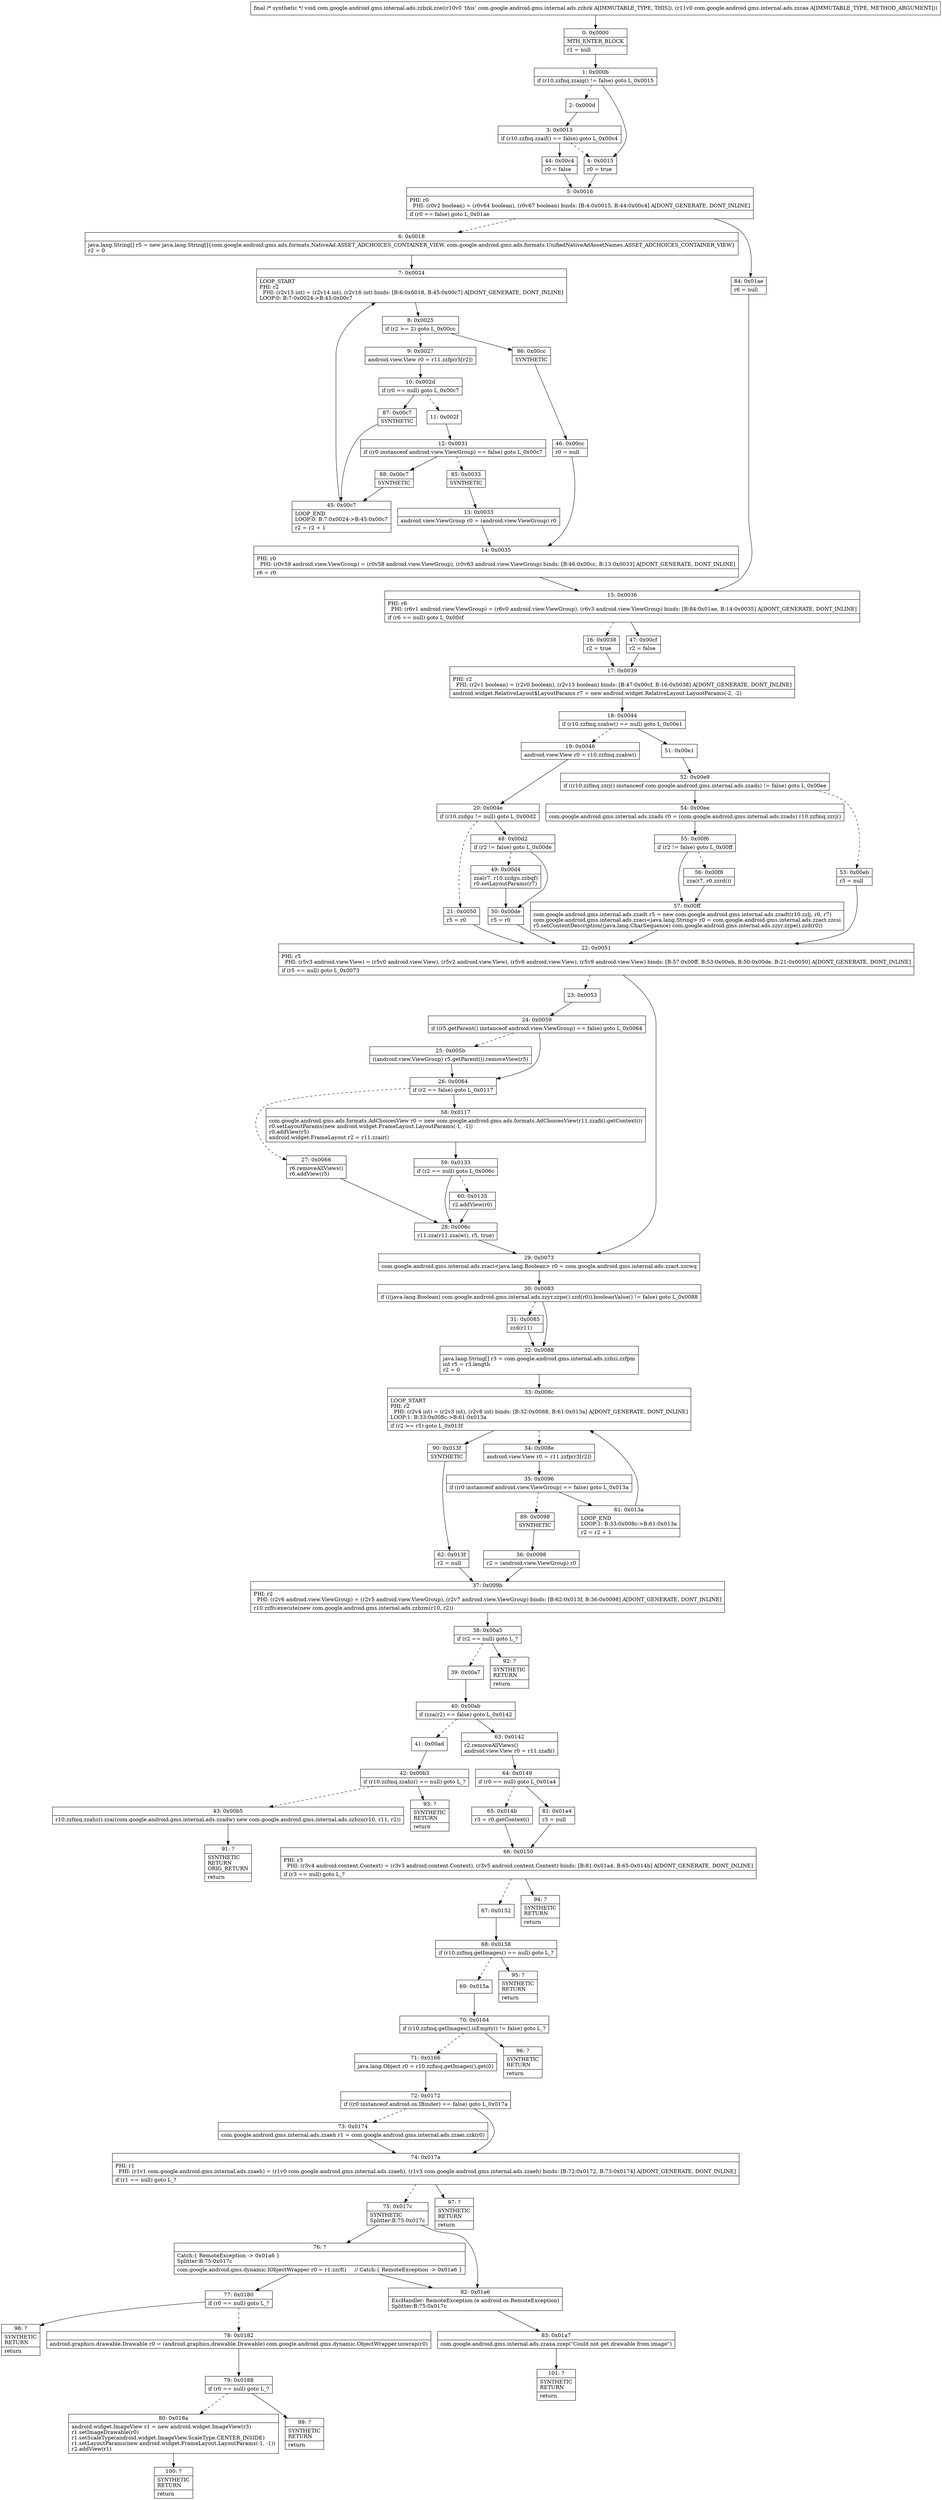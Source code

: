 digraph "CFG forcom.google.android.gms.internal.ads.zzbzk.zze(Lcom\/google\/android\/gms\/internal\/ads\/zzcaa;)V" {
Node_0 [shape=record,label="{0\:\ 0x0000|MTH_ENTER_BLOCK\l|r1 = null\l}"];
Node_1 [shape=record,label="{1\:\ 0x000b|if (r10.zzfnq.zzaig() != false) goto L_0x0015\l}"];
Node_2 [shape=record,label="{2\:\ 0x000d}"];
Node_3 [shape=record,label="{3\:\ 0x0013|if (r10.zzfnq.zzaif() == false) goto L_0x00c4\l}"];
Node_4 [shape=record,label="{4\:\ 0x0015|r0 = true\l}"];
Node_5 [shape=record,label="{5\:\ 0x0016|PHI: r0 \l  PHI: (r0v2 boolean) = (r0v64 boolean), (r0v67 boolean) binds: [B:4:0x0015, B:44:0x00c4] A[DONT_GENERATE, DONT_INLINE]\l|if (r0 == false) goto L_0x01ae\l}"];
Node_6 [shape=record,label="{6\:\ 0x0018|java.lang.String[] r5 = new java.lang.String[]\{com.google.android.gms.ads.formats.NativeAd.ASSET_ADCHOICES_CONTAINER_VIEW, com.google.android.gms.ads.formats.UnifiedNativeAdAssetNames.ASSET_ADCHOICES_CONTAINER_VIEW\}\lr2 = 0\l}"];
Node_7 [shape=record,label="{7\:\ 0x0024|LOOP_START\lPHI: r2 \l  PHI: (r2v15 int) = (r2v14 int), (r2v16 int) binds: [B:6:0x0018, B:45:0x00c7] A[DONT_GENERATE, DONT_INLINE]\lLOOP:0: B:7:0x0024\-\>B:45:0x00c7\l}"];
Node_8 [shape=record,label="{8\:\ 0x0025|if (r2 \>= 2) goto L_0x00cc\l}"];
Node_9 [shape=record,label="{9\:\ 0x0027|android.view.View r0 = r11.zzfp(r5[r2])\l}"];
Node_10 [shape=record,label="{10\:\ 0x002d|if (r0 == null) goto L_0x00c7\l}"];
Node_11 [shape=record,label="{11\:\ 0x002f}"];
Node_12 [shape=record,label="{12\:\ 0x0031|if ((r0 instanceof android.view.ViewGroup) == false) goto L_0x00c7\l}"];
Node_13 [shape=record,label="{13\:\ 0x0033|android.view.ViewGroup r0 = (android.view.ViewGroup) r0\l}"];
Node_14 [shape=record,label="{14\:\ 0x0035|PHI: r0 \l  PHI: (r0v59 android.view.ViewGroup) = (r0v58 android.view.ViewGroup), (r0v63 android.view.ViewGroup) binds: [B:46:0x00cc, B:13:0x0033] A[DONT_GENERATE, DONT_INLINE]\l|r6 = r0\l}"];
Node_15 [shape=record,label="{15\:\ 0x0036|PHI: r6 \l  PHI: (r6v1 android.view.ViewGroup) = (r6v0 android.view.ViewGroup), (r6v3 android.view.ViewGroup) binds: [B:84:0x01ae, B:14:0x0035] A[DONT_GENERATE, DONT_INLINE]\l|if (r6 == null) goto L_0x00cf\l}"];
Node_16 [shape=record,label="{16\:\ 0x0038|r2 = true\l}"];
Node_17 [shape=record,label="{17\:\ 0x0039|PHI: r2 \l  PHI: (r2v1 boolean) = (r2v0 boolean), (r2v13 boolean) binds: [B:47:0x00cf, B:16:0x0038] A[DONT_GENERATE, DONT_INLINE]\l|android.widget.RelativeLayout$LayoutParams r7 = new android.widget.RelativeLayout.LayoutParams(\-2, \-2)\l}"];
Node_18 [shape=record,label="{18\:\ 0x0044|if (r10.zzfmq.zzahw() == null) goto L_0x00e1\l}"];
Node_19 [shape=record,label="{19\:\ 0x0046|android.view.View r0 = r10.zzfmq.zzahw()\l}"];
Node_20 [shape=record,label="{20\:\ 0x004e|if (r10.zzdgu != null) goto L_0x00d2\l}"];
Node_21 [shape=record,label="{21\:\ 0x0050|r5 = r0\l}"];
Node_22 [shape=record,label="{22\:\ 0x0051|PHI: r5 \l  PHI: (r5v3 android.view.View) = (r5v0 android.view.View), (r5v2 android.view.View), (r5v6 android.view.View), (r5v9 android.view.View) binds: [B:57:0x00ff, B:53:0x00eb, B:50:0x00de, B:21:0x0050] A[DONT_GENERATE, DONT_INLINE]\l|if (r5 == null) goto L_0x0073\l}"];
Node_23 [shape=record,label="{23\:\ 0x0053}"];
Node_24 [shape=record,label="{24\:\ 0x0059|if ((r5.getParent() instanceof android.view.ViewGroup) == false) goto L_0x0064\l}"];
Node_25 [shape=record,label="{25\:\ 0x005b|((android.view.ViewGroup) r5.getParent()).removeView(r5)\l}"];
Node_26 [shape=record,label="{26\:\ 0x0064|if (r2 == false) goto L_0x0117\l}"];
Node_27 [shape=record,label="{27\:\ 0x0066|r6.removeAllViews()\lr6.addView(r5)\l}"];
Node_28 [shape=record,label="{28\:\ 0x006c|r11.zza(r11.zzaiw(), r5, true)\l}"];
Node_29 [shape=record,label="{29\:\ 0x0073|com.google.android.gms.internal.ads.zzaci\<java.lang.Boolean\> r0 = com.google.android.gms.internal.ads.zzact.zzcwq\l}"];
Node_30 [shape=record,label="{30\:\ 0x0083|if (((java.lang.Boolean) com.google.android.gms.internal.ads.zzyr.zzpe().zzd(r0)).booleanValue() != false) goto L_0x0088\l}"];
Node_31 [shape=record,label="{31\:\ 0x0085|zzd(r11)\l}"];
Node_32 [shape=record,label="{32\:\ 0x0088|java.lang.String[] r3 = com.google.android.gms.internal.ads.zzbzi.zzfpm\lint r5 = r3.length\lr2 = 0\l}"];
Node_33 [shape=record,label="{33\:\ 0x008c|LOOP_START\lPHI: r2 \l  PHI: (r2v4 int) = (r2v3 int), (r2v8 int) binds: [B:32:0x0088, B:61:0x013a] A[DONT_GENERATE, DONT_INLINE]\lLOOP:1: B:33:0x008c\-\>B:61:0x013a\l|if (r2 \>= r5) goto L_0x013f\l}"];
Node_34 [shape=record,label="{34\:\ 0x008e|android.view.View r0 = r11.zzfp(r3[r2])\l}"];
Node_35 [shape=record,label="{35\:\ 0x0096|if ((r0 instanceof android.view.ViewGroup) == false) goto L_0x013a\l}"];
Node_36 [shape=record,label="{36\:\ 0x0098|r2 = (android.view.ViewGroup) r0\l}"];
Node_37 [shape=record,label="{37\:\ 0x009b|PHI: r2 \l  PHI: (r2v6 android.view.ViewGroup) = (r2v5 android.view.ViewGroup), (r2v7 android.view.ViewGroup) binds: [B:62:0x013f, B:36:0x0098] A[DONT_GENERATE, DONT_INLINE]\l|r10.zzfiv.execute(new com.google.android.gms.internal.ads.zzbzm(r10, r2))\l}"];
Node_38 [shape=record,label="{38\:\ 0x00a5|if (r2 == null) goto L_?\l}"];
Node_39 [shape=record,label="{39\:\ 0x00a7}"];
Node_40 [shape=record,label="{40\:\ 0x00ab|if (zza(r2) == false) goto L_0x0142\l}"];
Node_41 [shape=record,label="{41\:\ 0x00ad}"];
Node_42 [shape=record,label="{42\:\ 0x00b3|if (r10.zzfmq.zzahz() == null) goto L_?\l}"];
Node_43 [shape=record,label="{43\:\ 0x00b5|r10.zzfmq.zzahz().zza((com.google.android.gms.internal.ads.zzadw) new com.google.android.gms.internal.ads.zzbzn(r10, r11, r2))\l}"];
Node_44 [shape=record,label="{44\:\ 0x00c4|r0 = false\l}"];
Node_45 [shape=record,label="{45\:\ 0x00c7|LOOP_END\lLOOP:0: B:7:0x0024\-\>B:45:0x00c7\l|r2 = r2 + 1\l}"];
Node_46 [shape=record,label="{46\:\ 0x00cc|r0 = null\l}"];
Node_47 [shape=record,label="{47\:\ 0x00cf|r2 = false\l}"];
Node_48 [shape=record,label="{48\:\ 0x00d2|if (r2 != false) goto L_0x00de\l}"];
Node_49 [shape=record,label="{49\:\ 0x00d4|zza(r7, r10.zzdgu.zzbqf)\lr0.setLayoutParams(r7)\l}"];
Node_50 [shape=record,label="{50\:\ 0x00de|r5 = r0\l}"];
Node_51 [shape=record,label="{51\:\ 0x00e1}"];
Node_52 [shape=record,label="{52\:\ 0x00e9|if ((r10.zzfmq.zzrj() instanceof com.google.android.gms.internal.ads.zzads) != false) goto L_0x00ee\l}"];
Node_53 [shape=record,label="{53\:\ 0x00eb|r5 = null\l}"];
Node_54 [shape=record,label="{54\:\ 0x00ee|com.google.android.gms.internal.ads.zzads r0 = (com.google.android.gms.internal.ads.zzads) r10.zzfmq.zzrj()\l}"];
Node_55 [shape=record,label="{55\:\ 0x00f6|if (r2 != false) goto L_0x00ff\l}"];
Node_56 [shape=record,label="{56\:\ 0x00f8|zza(r7, r0.zzrd())\l}"];
Node_57 [shape=record,label="{57\:\ 0x00ff|com.google.android.gms.internal.ads.zzadt r5 = new com.google.android.gms.internal.ads.zzadt(r10.zzlj, r0, r7)\lcom.google.android.gms.internal.ads.zzaci\<java.lang.String\> r0 = com.google.android.gms.internal.ads.zzact.zzcsi\lr5.setContentDescription((java.lang.CharSequence) com.google.android.gms.internal.ads.zzyr.zzpe().zzd(r0))\l}"];
Node_58 [shape=record,label="{58\:\ 0x0117|com.google.android.gms.ads.formats.AdChoicesView r0 = new com.google.android.gms.ads.formats.AdChoicesView(r11.zzafi().getContext())\lr0.setLayoutParams(new android.widget.FrameLayout.LayoutParams(\-1, \-1))\lr0.addView(r5)\landroid.widget.FrameLayout r2 = r11.zzair()\l}"];
Node_59 [shape=record,label="{59\:\ 0x0133|if (r2 == null) goto L_0x006c\l}"];
Node_60 [shape=record,label="{60\:\ 0x0135|r2.addView(r0)\l}"];
Node_61 [shape=record,label="{61\:\ 0x013a|LOOP_END\lLOOP:1: B:33:0x008c\-\>B:61:0x013a\l|r2 = r2 + 1\l}"];
Node_62 [shape=record,label="{62\:\ 0x013f|r2 = null\l}"];
Node_63 [shape=record,label="{63\:\ 0x0142|r2.removeAllViews()\landroid.view.View r0 = r11.zzafi()\l}"];
Node_64 [shape=record,label="{64\:\ 0x0149|if (r0 == null) goto L_0x01a4\l}"];
Node_65 [shape=record,label="{65\:\ 0x014b|r3 = r0.getContext()\l}"];
Node_66 [shape=record,label="{66\:\ 0x0150|PHI: r3 \l  PHI: (r3v4 android.content.Context) = (r3v3 android.content.Context), (r3v5 android.content.Context) binds: [B:81:0x01a4, B:65:0x014b] A[DONT_GENERATE, DONT_INLINE]\l|if (r3 == null) goto L_?\l}"];
Node_67 [shape=record,label="{67\:\ 0x0152}"];
Node_68 [shape=record,label="{68\:\ 0x0158|if (r10.zzfmq.getImages() == null) goto L_?\l}"];
Node_69 [shape=record,label="{69\:\ 0x015a}"];
Node_70 [shape=record,label="{70\:\ 0x0164|if (r10.zzfmq.getImages().isEmpty() != false) goto L_?\l}"];
Node_71 [shape=record,label="{71\:\ 0x0166|java.lang.Object r0 = r10.zzfmq.getImages().get(0)\l}"];
Node_72 [shape=record,label="{72\:\ 0x0172|if ((r0 instanceof android.os.IBinder) == false) goto L_0x017a\l}"];
Node_73 [shape=record,label="{73\:\ 0x0174|com.google.android.gms.internal.ads.zzaeh r1 = com.google.android.gms.internal.ads.zzaei.zzk(r0)\l}"];
Node_74 [shape=record,label="{74\:\ 0x017a|PHI: r1 \l  PHI: (r1v1 com.google.android.gms.internal.ads.zzaeh) = (r1v0 com.google.android.gms.internal.ads.zzaeh), (r1v3 com.google.android.gms.internal.ads.zzaeh) binds: [B:72:0x0172, B:73:0x0174] A[DONT_GENERATE, DONT_INLINE]\l|if (r1 == null) goto L_?\l}"];
Node_75 [shape=record,label="{75\:\ 0x017c|SYNTHETIC\lSplitter:B:75:0x017c\l}"];
Node_76 [shape=record,label="{76\:\ ?|Catch:\{ RemoteException \-\> 0x01a6 \}\lSplitter:B:75:0x017c\l|com.google.android.gms.dynamic.IObjectWrapper r0 = r1.zzrf()     \/\/ Catch:\{ RemoteException \-\> 0x01a6 \}\l}"];
Node_77 [shape=record,label="{77\:\ 0x0180|if (r0 == null) goto L_?\l}"];
Node_78 [shape=record,label="{78\:\ 0x0182|android.graphics.drawable.Drawable r0 = (android.graphics.drawable.Drawable) com.google.android.gms.dynamic.ObjectWrapper.unwrap(r0)\l}"];
Node_79 [shape=record,label="{79\:\ 0x0188|if (r0 == null) goto L_?\l}"];
Node_80 [shape=record,label="{80\:\ 0x018a|android.widget.ImageView r1 = new android.widget.ImageView(r3)\lr1.setImageDrawable(r0)\lr1.setScaleType(android.widget.ImageView.ScaleType.CENTER_INSIDE)\lr1.setLayoutParams(new android.widget.FrameLayout.LayoutParams(\-1, \-1))\lr2.addView(r1)\l}"];
Node_81 [shape=record,label="{81\:\ 0x01a4|r3 = null\l}"];
Node_82 [shape=record,label="{82\:\ 0x01a6|ExcHandler: RemoteException (e android.os.RemoteException)\lSplitter:B:75:0x017c\l}"];
Node_83 [shape=record,label="{83\:\ 0x01a7|com.google.android.gms.internal.ads.zzaxa.zzep(\"Could not get drawable from image\")\l}"];
Node_84 [shape=record,label="{84\:\ 0x01ae|r6 = null\l}"];
Node_85 [shape=record,label="{85\:\ 0x0033|SYNTHETIC\l}"];
Node_86 [shape=record,label="{86\:\ 0x00cc|SYNTHETIC\l}"];
Node_87 [shape=record,label="{87\:\ 0x00c7|SYNTHETIC\l}"];
Node_88 [shape=record,label="{88\:\ 0x00c7|SYNTHETIC\l}"];
Node_89 [shape=record,label="{89\:\ 0x0098|SYNTHETIC\l}"];
Node_90 [shape=record,label="{90\:\ 0x013f|SYNTHETIC\l}"];
Node_91 [shape=record,label="{91\:\ ?|SYNTHETIC\lRETURN\lORIG_RETURN\l|return\l}"];
Node_92 [shape=record,label="{92\:\ ?|SYNTHETIC\lRETURN\l|return\l}"];
Node_93 [shape=record,label="{93\:\ ?|SYNTHETIC\lRETURN\l|return\l}"];
Node_94 [shape=record,label="{94\:\ ?|SYNTHETIC\lRETURN\l|return\l}"];
Node_95 [shape=record,label="{95\:\ ?|SYNTHETIC\lRETURN\l|return\l}"];
Node_96 [shape=record,label="{96\:\ ?|SYNTHETIC\lRETURN\l|return\l}"];
Node_97 [shape=record,label="{97\:\ ?|SYNTHETIC\lRETURN\l|return\l}"];
Node_98 [shape=record,label="{98\:\ ?|SYNTHETIC\lRETURN\l|return\l}"];
Node_99 [shape=record,label="{99\:\ ?|SYNTHETIC\lRETURN\l|return\l}"];
Node_100 [shape=record,label="{100\:\ ?|SYNTHETIC\lRETURN\l|return\l}"];
Node_101 [shape=record,label="{101\:\ ?|SYNTHETIC\lRETURN\l|return\l}"];
MethodNode[shape=record,label="{final \/* synthetic *\/ void com.google.android.gms.internal.ads.zzbzk.zze((r10v0 'this' com.google.android.gms.internal.ads.zzbzk A[IMMUTABLE_TYPE, THIS]), (r11v0 com.google.android.gms.internal.ads.zzcaa A[IMMUTABLE_TYPE, METHOD_ARGUMENT])) }"];
MethodNode -> Node_0;
Node_0 -> Node_1;
Node_1 -> Node_2[style=dashed];
Node_1 -> Node_4;
Node_2 -> Node_3;
Node_3 -> Node_4[style=dashed];
Node_3 -> Node_44;
Node_4 -> Node_5;
Node_5 -> Node_6[style=dashed];
Node_5 -> Node_84;
Node_6 -> Node_7;
Node_7 -> Node_8;
Node_8 -> Node_9[style=dashed];
Node_8 -> Node_86;
Node_9 -> Node_10;
Node_10 -> Node_11[style=dashed];
Node_10 -> Node_87;
Node_11 -> Node_12;
Node_12 -> Node_85[style=dashed];
Node_12 -> Node_88;
Node_13 -> Node_14;
Node_14 -> Node_15;
Node_15 -> Node_16[style=dashed];
Node_15 -> Node_47;
Node_16 -> Node_17;
Node_17 -> Node_18;
Node_18 -> Node_19[style=dashed];
Node_18 -> Node_51;
Node_19 -> Node_20;
Node_20 -> Node_21[style=dashed];
Node_20 -> Node_48;
Node_21 -> Node_22;
Node_22 -> Node_23[style=dashed];
Node_22 -> Node_29;
Node_23 -> Node_24;
Node_24 -> Node_25[style=dashed];
Node_24 -> Node_26;
Node_25 -> Node_26;
Node_26 -> Node_27[style=dashed];
Node_26 -> Node_58;
Node_27 -> Node_28;
Node_28 -> Node_29;
Node_29 -> Node_30;
Node_30 -> Node_31[style=dashed];
Node_30 -> Node_32;
Node_31 -> Node_32;
Node_32 -> Node_33;
Node_33 -> Node_34[style=dashed];
Node_33 -> Node_90;
Node_34 -> Node_35;
Node_35 -> Node_61;
Node_35 -> Node_89[style=dashed];
Node_36 -> Node_37;
Node_37 -> Node_38;
Node_38 -> Node_39[style=dashed];
Node_38 -> Node_92;
Node_39 -> Node_40;
Node_40 -> Node_41[style=dashed];
Node_40 -> Node_63;
Node_41 -> Node_42;
Node_42 -> Node_43[style=dashed];
Node_42 -> Node_93;
Node_43 -> Node_91;
Node_44 -> Node_5;
Node_45 -> Node_7;
Node_46 -> Node_14;
Node_47 -> Node_17;
Node_48 -> Node_49[style=dashed];
Node_48 -> Node_50;
Node_49 -> Node_50;
Node_50 -> Node_22;
Node_51 -> Node_52;
Node_52 -> Node_53[style=dashed];
Node_52 -> Node_54;
Node_53 -> Node_22;
Node_54 -> Node_55;
Node_55 -> Node_56[style=dashed];
Node_55 -> Node_57;
Node_56 -> Node_57;
Node_57 -> Node_22;
Node_58 -> Node_59;
Node_59 -> Node_28;
Node_59 -> Node_60[style=dashed];
Node_60 -> Node_28;
Node_61 -> Node_33;
Node_62 -> Node_37;
Node_63 -> Node_64;
Node_64 -> Node_65[style=dashed];
Node_64 -> Node_81;
Node_65 -> Node_66;
Node_66 -> Node_67[style=dashed];
Node_66 -> Node_94;
Node_67 -> Node_68;
Node_68 -> Node_69[style=dashed];
Node_68 -> Node_95;
Node_69 -> Node_70;
Node_70 -> Node_71[style=dashed];
Node_70 -> Node_96;
Node_71 -> Node_72;
Node_72 -> Node_73[style=dashed];
Node_72 -> Node_74;
Node_73 -> Node_74;
Node_74 -> Node_75[style=dashed];
Node_74 -> Node_97;
Node_75 -> Node_76;
Node_75 -> Node_82;
Node_76 -> Node_82;
Node_76 -> Node_77;
Node_77 -> Node_78[style=dashed];
Node_77 -> Node_98;
Node_78 -> Node_79;
Node_79 -> Node_80[style=dashed];
Node_79 -> Node_99;
Node_80 -> Node_100;
Node_81 -> Node_66;
Node_82 -> Node_83;
Node_83 -> Node_101;
Node_84 -> Node_15;
Node_85 -> Node_13;
Node_86 -> Node_46;
Node_87 -> Node_45;
Node_88 -> Node_45;
Node_89 -> Node_36;
Node_90 -> Node_62;
}

